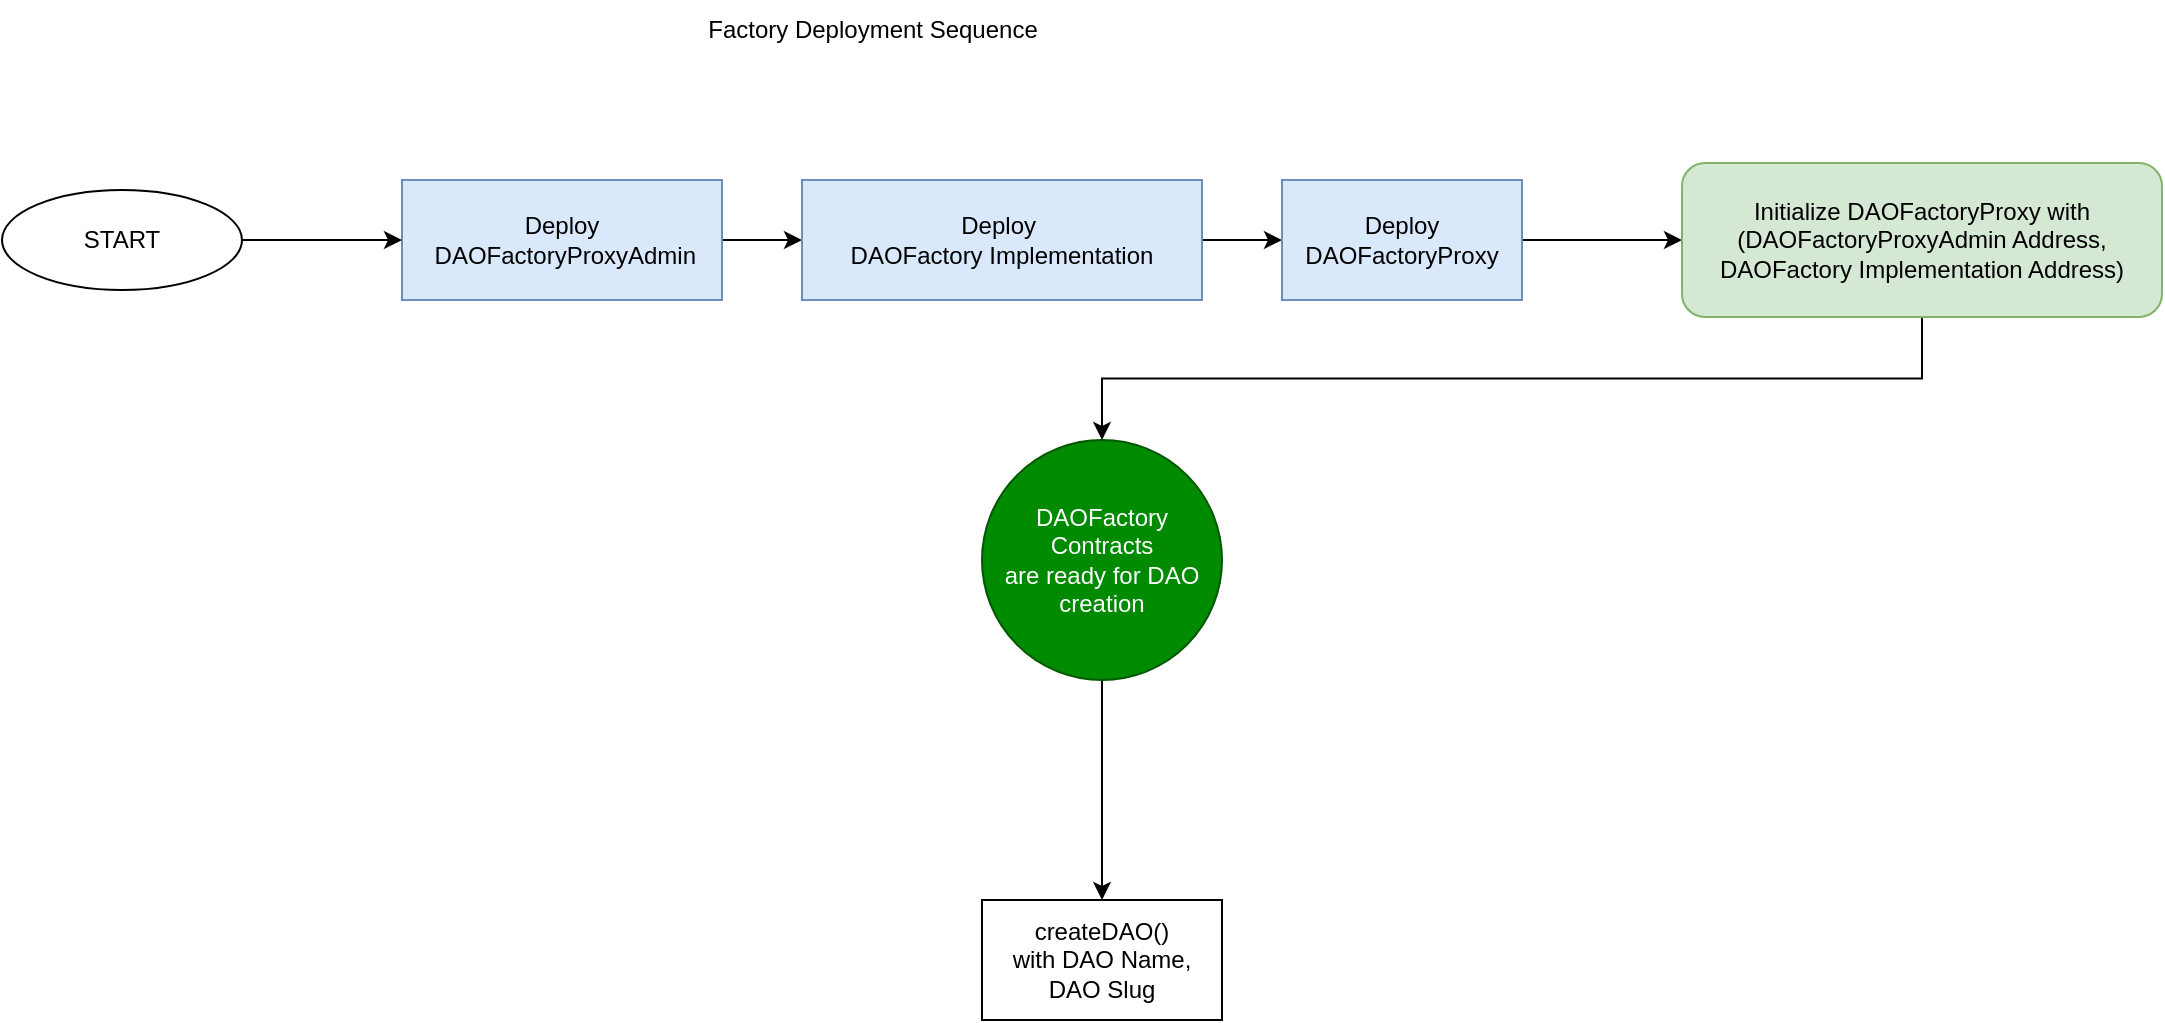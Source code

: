 <mxfile version="26.0.3">
  <diagram name="Page-1" id="pfwY6Ov3mCGx-YDJisD7">
    <mxGraphModel dx="5797" dy="3231" grid="1" gridSize="10" guides="1" tooltips="1" connect="1" arrows="1" fold="1" page="1" pageScale="1" pageWidth="850" pageHeight="1100" math="0" shadow="0">
      <root>
        <mxCell id="0" />
        <mxCell id="1" parent="0" />
        <mxCell id="vYjYcIrp6retQNpmxKTs-37" value="" style="edgeStyle=orthogonalEdgeStyle;rounded=0;orthogonalLoop=1;jettySize=auto;html=1;" edge="1" parent="1" source="vYjYcIrp6retQNpmxKTs-3" target="vYjYcIrp6retQNpmxKTs-36">
          <mxGeometry relative="1" as="geometry" />
        </mxCell>
        <mxCell id="vYjYcIrp6retQNpmxKTs-3" value="&lt;span style=&quot;text-wrap-mode: nowrap;&quot;&gt;Deploy&lt;/span&gt;&lt;div&gt;&lt;span style=&quot;text-wrap-mode: nowrap;&quot;&gt;&amp;nbsp;DAOFactoryProxyAdmin&lt;/span&gt;&lt;/div&gt;" style="rounded=0;whiteSpace=wrap;html=1;fillColor=#dae8fc;strokeColor=#6c8ebf;" vertex="1" parent="1">
          <mxGeometry x="-840" y="60" width="160" height="60" as="geometry" />
        </mxCell>
        <mxCell id="vYjYcIrp6retQNpmxKTs-2" value="Factory&amp;nbsp;&lt;span style=&quot;background-color: transparent; color: light-dark(rgb(0, 0, 0), rgb(255, 255, 255));&quot;&gt;Deployment Sequence&lt;/span&gt;" style="text;html=1;align=center;verticalAlign=middle;resizable=0;points=[];autosize=1;strokeColor=none;fillColor=none;" vertex="1" parent="1">
          <mxGeometry x="-700" y="-30" width="190" height="30" as="geometry" />
        </mxCell>
        <mxCell id="vYjYcIrp6retQNpmxKTs-39" value="" style="edgeStyle=orthogonalEdgeStyle;rounded=0;orthogonalLoop=1;jettySize=auto;html=1;" edge="1" parent="1" source="vYjYcIrp6retQNpmxKTs-36" target="vYjYcIrp6retQNpmxKTs-38">
          <mxGeometry relative="1" as="geometry" />
        </mxCell>
        <mxCell id="vYjYcIrp6retQNpmxKTs-36" value="&lt;span style=&quot;text-wrap-mode: nowrap;&quot;&gt;Deploy&amp;nbsp;&lt;/span&gt;&lt;div&gt;&lt;span style=&quot;text-wrap-mode: nowrap;&quot;&gt;DAOFactory Implementation&lt;/span&gt;&lt;/div&gt;" style="whiteSpace=wrap;html=1;rounded=0;fillColor=#dae8fc;strokeColor=#6c8ebf;" vertex="1" parent="1">
          <mxGeometry x="-640" y="60" width="200" height="60" as="geometry" />
        </mxCell>
        <mxCell id="vYjYcIrp6retQNpmxKTs-41" value="" style="edgeStyle=orthogonalEdgeStyle;rounded=0;orthogonalLoop=1;jettySize=auto;html=1;" edge="1" parent="1" source="vYjYcIrp6retQNpmxKTs-38" target="vYjYcIrp6retQNpmxKTs-40">
          <mxGeometry relative="1" as="geometry" />
        </mxCell>
        <mxCell id="vYjYcIrp6retQNpmxKTs-38" value="&lt;span style=&quot;text-wrap-mode: nowrap;&quot;&gt;Deploy&lt;/span&gt;&lt;div&gt;&lt;span style=&quot;text-wrap-mode: nowrap;&quot;&gt;DAOFactoryProxy&lt;/span&gt;&lt;/div&gt;" style="whiteSpace=wrap;html=1;rounded=0;fillColor=#dae8fc;strokeColor=#6c8ebf;" vertex="1" parent="1">
          <mxGeometry x="-400" y="60" width="120" height="60" as="geometry" />
        </mxCell>
        <mxCell id="vYjYcIrp6retQNpmxKTs-45" style="edgeStyle=orthogonalEdgeStyle;rounded=0;orthogonalLoop=1;jettySize=auto;html=1;exitX=0.5;exitY=1;exitDx=0;exitDy=0;entryX=0.5;entryY=0;entryDx=0;entryDy=0;" edge="1" parent="1" source="vYjYcIrp6retQNpmxKTs-40" target="vYjYcIrp6retQNpmxKTs-44">
          <mxGeometry relative="1" as="geometry" />
        </mxCell>
        <mxCell id="vYjYcIrp6retQNpmxKTs-40" value="&lt;span style=&quot;text-wrap-mode: nowrap;&quot;&gt;Initialize DAOFactoryProxy with&lt;/span&gt;&lt;div&gt;&lt;span style=&quot;text-wrap-mode: nowrap;&quot;&gt;(&lt;/span&gt;&lt;span style=&quot;text-wrap-mode: nowrap; background-color: transparent; color: light-dark(rgb(0, 0, 0), rgb(255, 255, 255));&quot;&gt;DAOFactoryProxyAdmin Address,&lt;/span&gt;&lt;/div&gt;&lt;div&gt;&lt;span style=&quot;text-wrap-mode: nowrap;&quot;&gt;DAOFactory Implementation Address)&lt;/span&gt;&lt;/div&gt;" style="whiteSpace=wrap;html=1;rounded=1;fillColor=#d5e8d4;strokeColor=#82b366;" vertex="1" parent="1">
          <mxGeometry x="-200" y="51.5" width="240" height="77" as="geometry" />
        </mxCell>
        <mxCell id="vYjYcIrp6retQNpmxKTs-43" style="edgeStyle=orthogonalEdgeStyle;rounded=0;orthogonalLoop=1;jettySize=auto;html=1;exitX=1;exitY=0.5;exitDx=0;exitDy=0;entryX=0;entryY=0.5;entryDx=0;entryDy=0;" edge="1" parent="1" source="vYjYcIrp6retQNpmxKTs-42" target="vYjYcIrp6retQNpmxKTs-3">
          <mxGeometry relative="1" as="geometry" />
        </mxCell>
        <mxCell id="vYjYcIrp6retQNpmxKTs-42" value="START" style="ellipse;whiteSpace=wrap;html=1;" vertex="1" parent="1">
          <mxGeometry x="-1040" y="65" width="120" height="50" as="geometry" />
        </mxCell>
        <mxCell id="vYjYcIrp6retQNpmxKTs-48" value="" style="edgeStyle=orthogonalEdgeStyle;rounded=0;orthogonalLoop=1;jettySize=auto;html=1;" edge="1" parent="1" source="vYjYcIrp6retQNpmxKTs-44" target="vYjYcIrp6retQNpmxKTs-47">
          <mxGeometry relative="1" as="geometry" />
        </mxCell>
        <mxCell id="vYjYcIrp6retQNpmxKTs-44" value="DAOFactory Contracts&lt;div&gt;are ready for DAO&lt;/div&gt;&lt;div&gt;creation&lt;/div&gt;" style="ellipse;whiteSpace=wrap;html=1;fillColor=#008a00;strokeColor=#005700;fontColor=#ffffff;" vertex="1" parent="1">
          <mxGeometry x="-550" y="190" width="120" height="120" as="geometry" />
        </mxCell>
        <mxCell id="vYjYcIrp6retQNpmxKTs-47" value="createDAO()&lt;div&gt;with DAO Name, DAO Slug&lt;/div&gt;" style="whiteSpace=wrap;html=1;" vertex="1" parent="1">
          <mxGeometry x="-550" y="420" width="120" height="60" as="geometry" />
        </mxCell>
      </root>
    </mxGraphModel>
  </diagram>
</mxfile>
